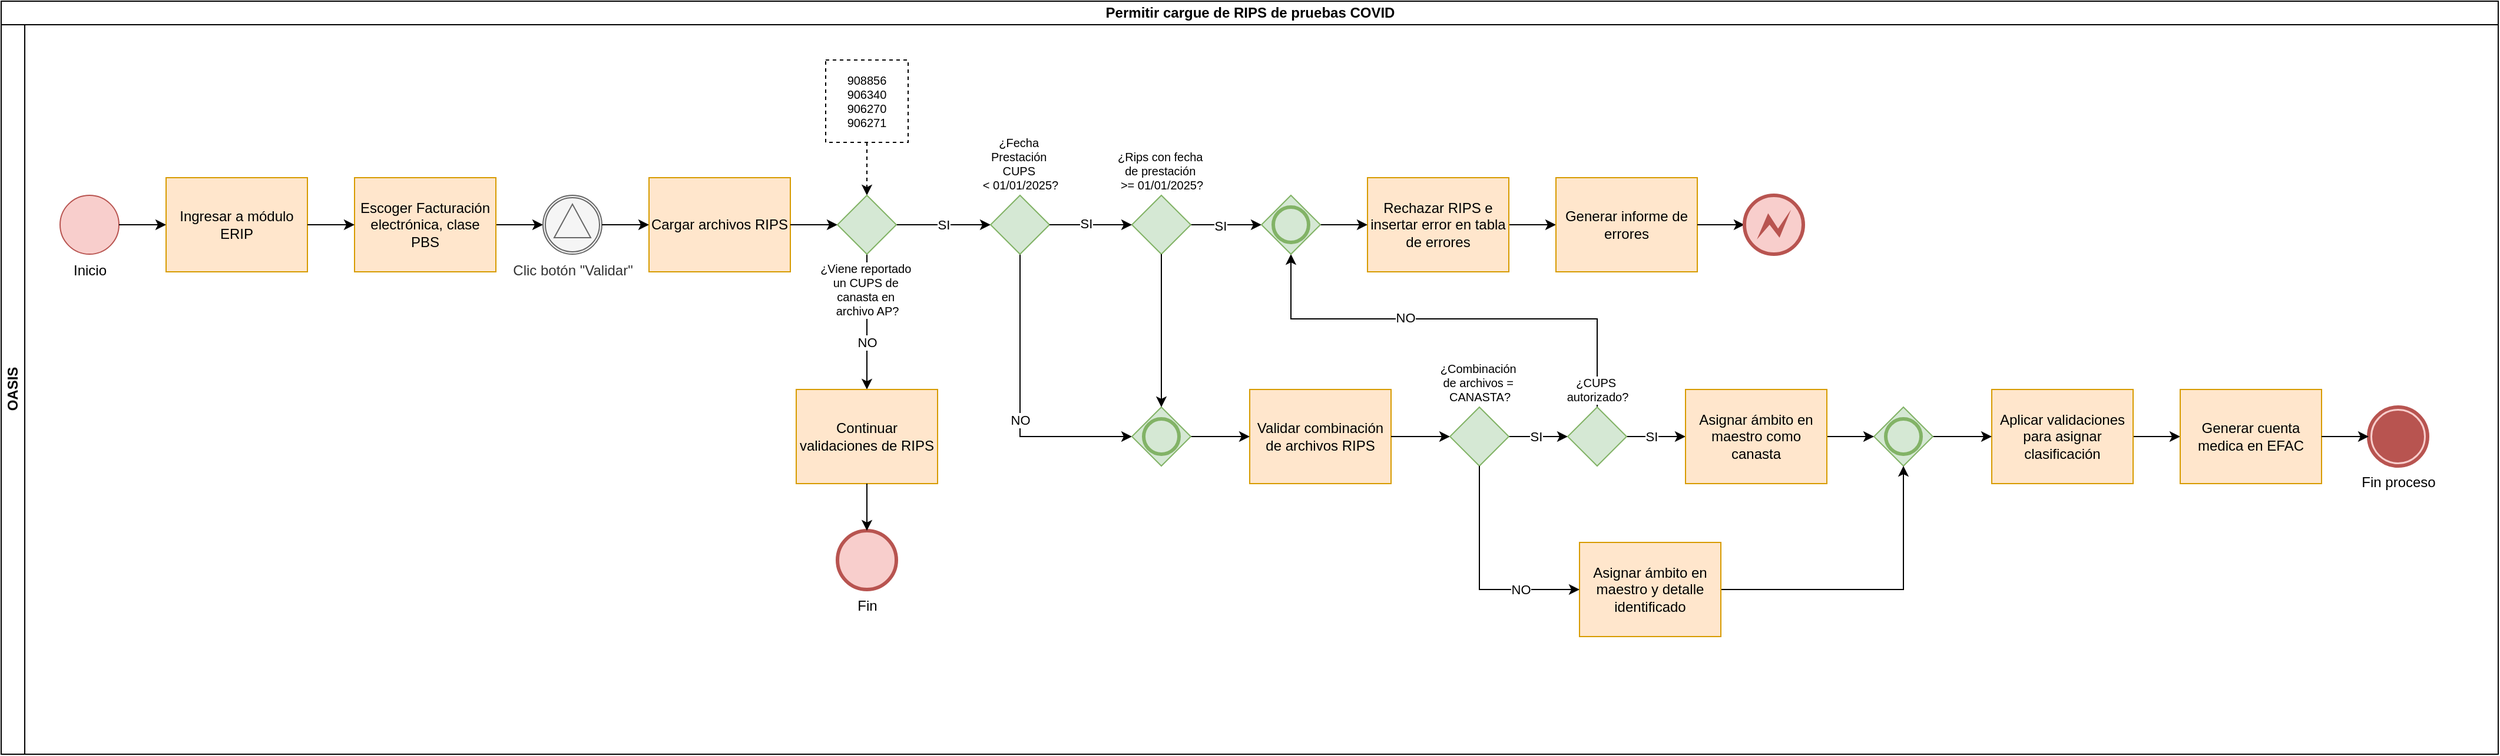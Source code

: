 <mxfile version="26.0.16">
  <diagram name="Página-1" id="Hdc81AM2Uc06f9mj2QX-">
    <mxGraphModel dx="1434" dy="746" grid="1" gridSize="10" guides="1" tooltips="1" connect="1" arrows="1" fold="1" page="1" pageScale="1" pageWidth="2910" pageHeight="1030" math="0" shadow="0">
      <root>
        <mxCell id="0" />
        <mxCell id="1" parent="0" />
        <mxCell id="HDhrtGJA4EhIXhscm4DT-1" value="&lt;font style=&quot;vertical-align: inherit;&quot;&gt;&lt;font style=&quot;vertical-align: inherit;&quot;&gt;Permitir cargue de RIPS de pruebas COVID&lt;/font&gt;&lt;/font&gt;" style="swimlane;childLayout=stackLayout;resizeParent=1;resizeParentMax=0;horizontal=1;startSize=20;horizontalStack=0;html=1;" parent="1" vertex="1">
          <mxGeometry x="70" y="80" width="2120" height="640" as="geometry" />
        </mxCell>
        <mxCell id="HDhrtGJA4EhIXhscm4DT-2" value="&lt;font style=&quot;vertical-align: inherit;&quot;&gt;&lt;font style=&quot;vertical-align: inherit;&quot;&gt;OASIS&lt;/font&gt;&lt;/font&gt;" style="swimlane;startSize=20;horizontal=0;html=1;" parent="HDhrtGJA4EhIXhscm4DT-1" vertex="1">
          <mxGeometry y="20" width="2120" height="620" as="geometry" />
        </mxCell>
        <mxCell id="HDhrtGJA4EhIXhscm4DT-44" style="edgeStyle=orthogonalEdgeStyle;rounded=0;orthogonalLoop=1;jettySize=auto;html=1;" parent="HDhrtGJA4EhIXhscm4DT-2" source="HDhrtGJA4EhIXhscm4DT-25" target="HDhrtGJA4EhIXhscm4DT-41" edge="1">
          <mxGeometry relative="1" as="geometry">
            <mxPoint x="910" y="330" as="targetPoint" />
            <Array as="points">
              <mxPoint x="735" y="330" />
            </Array>
          </mxGeometry>
        </mxCell>
        <mxCell id="HDhrtGJA4EhIXhscm4DT-45" value="NO" style="edgeLabel;html=1;align=center;verticalAlign=middle;resizable=0;points=[];" parent="HDhrtGJA4EhIXhscm4DT-44" vertex="1" connectable="0">
          <mxGeometry x="0.4" relative="1" as="geometry">
            <mxPoint y="-6" as="offset" />
          </mxGeometry>
        </mxCell>
        <mxCell id="HDhrtGJA4EhIXhscm4DT-37" style="edgeStyle=orthogonalEdgeStyle;rounded=0;orthogonalLoop=1;jettySize=auto;html=1;dashed=1;" parent="HDhrtGJA4EhIXhscm4DT-2" source="HDhrtGJA4EhIXhscm4DT-36" target="HDhrtGJA4EhIXhscm4DT-25" edge="1">
          <mxGeometry relative="1" as="geometry" />
        </mxCell>
        <mxCell id="HDhrtGJA4EhIXhscm4DT-5" value="Inicio" style="points=[[0.145,0.145,0],[0.5,0,0],[0.855,0.145,0],[1,0.5,0],[0.855,0.855,0],[0.5,1,0],[0.145,0.855,0],[0,0.5,0]];shape=mxgraph.bpmn.event;html=1;verticalLabelPosition=bottom;labelBackgroundColor=#ffffff;verticalAlign=top;align=center;perimeter=ellipsePerimeter;outlineConnect=0;aspect=fixed;outline=standard;symbol=general;fillColor=#f8cecc;strokeColor=#b85450;" parent="HDhrtGJA4EhIXhscm4DT-2" vertex="1">
          <mxGeometry x="50" y="145" width="50" height="50" as="geometry" />
        </mxCell>
        <mxCell id="HDhrtGJA4EhIXhscm4DT-7" value="Ingresar a módulo ERIP" style="points=[[0.25,0,0],[0.5,0,0],[0.75,0,0],[1,0.25,0],[1,0.5,0],[1,0.75,0],[0.75,1,0],[0.5,1,0],[0.25,1,0],[0,0.75,0],[0,0.5,0],[0,0.25,0]];shape=mxgraph.bpmn.task2;whiteSpace=wrap;rectStyle=rounded;size=10;html=1;container=1;expand=0;collapsible=0;taskMarker=user;fillColor=#ffe6cc;strokeColor=#d79b00;" parent="HDhrtGJA4EhIXhscm4DT-2" vertex="1">
          <mxGeometry x="140" y="130" width="120" height="80" as="geometry" />
        </mxCell>
        <mxCell id="HDhrtGJA4EhIXhscm4DT-6" style="edgeStyle=orthogonalEdgeStyle;rounded=0;orthogonalLoop=1;jettySize=auto;html=1;" parent="HDhrtGJA4EhIXhscm4DT-2" source="HDhrtGJA4EhIXhscm4DT-5" target="HDhrtGJA4EhIXhscm4DT-7" edge="1">
          <mxGeometry relative="1" as="geometry">
            <mxPoint x="140" y="170" as="targetPoint" />
          </mxGeometry>
        </mxCell>
        <mxCell id="HDhrtGJA4EhIXhscm4DT-11" style="edgeStyle=orthogonalEdgeStyle;rounded=0;orthogonalLoop=1;jettySize=auto;html=1;" parent="HDhrtGJA4EhIXhscm4DT-2" source="HDhrtGJA4EhIXhscm4DT-9" target="HDhrtGJA4EhIXhscm4DT-10" edge="1">
          <mxGeometry relative="1" as="geometry" />
        </mxCell>
        <mxCell id="HDhrtGJA4EhIXhscm4DT-9" value="Escoger Facturación electrónica, clase PBS" style="points=[[0.25,0,0],[0.5,0,0],[0.75,0,0],[1,0.25,0],[1,0.5,0],[1,0.75,0],[0.75,1,0],[0.5,1,0],[0.25,1,0],[0,0.75,0],[0,0.5,0],[0,0.25,0]];shape=mxgraph.bpmn.task2;whiteSpace=wrap;rectStyle=rounded;size=10;html=1;container=1;expand=0;collapsible=0;taskMarker=user;fillColor=#ffe6cc;strokeColor=#d79b00;" parent="HDhrtGJA4EhIXhscm4DT-2" vertex="1">
          <mxGeometry x="300" y="130" width="120" height="80" as="geometry" />
        </mxCell>
        <mxCell id="HDhrtGJA4EhIXhscm4DT-8" style="edgeStyle=orthogonalEdgeStyle;rounded=0;orthogonalLoop=1;jettySize=auto;html=1;" parent="HDhrtGJA4EhIXhscm4DT-2" source="HDhrtGJA4EhIXhscm4DT-7" target="HDhrtGJA4EhIXhscm4DT-9" edge="1">
          <mxGeometry relative="1" as="geometry">
            <mxPoint x="300" y="170" as="targetPoint" />
          </mxGeometry>
        </mxCell>
        <mxCell id="HDhrtGJA4EhIXhscm4DT-10" value="Clic botón &quot;Validar&quot;" style="points=[[0.145,0.145,0],[0.5,0,0],[0.855,0.145,0],[1,0.5,0],[0.855,0.855,0],[0.5,1,0],[0.145,0.855,0],[0,0.5,0]];shape=mxgraph.bpmn.event;html=1;verticalLabelPosition=bottom;labelBackgroundColor=#ffffff;verticalAlign=top;align=center;perimeter=ellipsePerimeter;outlineConnect=0;aspect=fixed;outline=catching;symbol=signal;fillColor=#f5f5f5;fontColor=#333333;strokeColor=#666666;" parent="HDhrtGJA4EhIXhscm4DT-2" vertex="1">
          <mxGeometry x="460" y="145" width="50" height="50" as="geometry" />
        </mxCell>
        <mxCell id="HDhrtGJA4EhIXhscm4DT-13" value="Cargar archivos RIPS" style="points=[[0.25,0,0],[0.5,0,0],[0.75,0,0],[1,0.25,0],[1,0.5,0],[1,0.75,0],[0.75,1,0],[0.5,1,0],[0.25,1,0],[0,0.75,0],[0,0.5,0],[0,0.25,0]];shape=mxgraph.bpmn.task2;whiteSpace=wrap;rectStyle=rounded;size=10;html=1;container=1;expand=0;collapsible=0;taskMarker=user;fillColor=#ffe6cc;strokeColor=#d79b00;" parent="HDhrtGJA4EhIXhscm4DT-2" vertex="1">
          <mxGeometry x="550" y="130" width="120" height="80" as="geometry" />
        </mxCell>
        <mxCell id="HDhrtGJA4EhIXhscm4DT-12" style="edgeStyle=orthogonalEdgeStyle;rounded=0;orthogonalLoop=1;jettySize=auto;html=1;" parent="HDhrtGJA4EhIXhscm4DT-2" source="HDhrtGJA4EhIXhscm4DT-10" target="HDhrtGJA4EhIXhscm4DT-13" edge="1">
          <mxGeometry relative="1" as="geometry">
            <mxPoint x="580" y="170" as="targetPoint" />
          </mxGeometry>
        </mxCell>
        <mxCell id="HDhrtGJA4EhIXhscm4DT-14" style="edgeStyle=orthogonalEdgeStyle;rounded=0;orthogonalLoop=1;jettySize=auto;html=1;" parent="HDhrtGJA4EhIXhscm4DT-2" source="HDhrtGJA4EhIXhscm4DT-13" target="HDhrtGJA4EhIXhscm4DT-25" edge="1">
          <mxGeometry relative="1" as="geometry">
            <mxPoint x="710" y="170" as="targetPoint" />
          </mxGeometry>
        </mxCell>
        <mxCell id="HDhrtGJA4EhIXhscm4DT-71" style="edgeStyle=orthogonalEdgeStyle;rounded=0;orthogonalLoop=1;jettySize=auto;html=1;" parent="HDhrtGJA4EhIXhscm4DT-2" source="HDhrtGJA4EhIXhscm4DT-17" target="HDhrtGJA4EhIXhscm4DT-20" edge="1">
          <mxGeometry relative="1" as="geometry" />
        </mxCell>
        <mxCell id="HDhrtGJA4EhIXhscm4DT-17" value="Rechazar RIPS e insertar error en tabla de errores" style="points=[[0.25,0,0],[0.5,0,0],[0.75,0,0],[1,0.25,0],[1,0.5,0],[1,0.75,0],[0.75,1,0],[0.5,1,0],[0.25,1,0],[0,0.75,0],[0,0.5,0],[0,0.25,0]];shape=mxgraph.bpmn.task2;whiteSpace=wrap;rectStyle=rounded;size=10;html=1;container=1;expand=0;collapsible=0;taskMarker=script;fillColor=#ffe6cc;strokeColor=#d79b00;" parent="HDhrtGJA4EhIXhscm4DT-2" vertex="1">
          <mxGeometry x="1160" y="130" width="120" height="80" as="geometry" />
        </mxCell>
        <mxCell id="HDhrtGJA4EhIXhscm4DT-20" value="Generar informe de errores" style="points=[[0.25,0,0],[0.5,0,0],[0.75,0,0],[1,0.25,0],[1,0.5,0],[1,0.75,0],[0.75,1,0],[0.5,1,0],[0.25,1,0],[0,0.75,0],[0,0.5,0],[0,0.25,0]];shape=mxgraph.bpmn.task2;whiteSpace=wrap;rectStyle=rounded;size=10;html=1;container=1;expand=0;collapsible=0;taskMarker=script;fillColor=#ffe6cc;strokeColor=#d79b00;" parent="HDhrtGJA4EhIXhscm4DT-2" vertex="1">
          <mxGeometry x="1320" y="130" width="120" height="80" as="geometry" />
        </mxCell>
        <mxCell id="HDhrtGJA4EhIXhscm4DT-26" style="edgeStyle=orthogonalEdgeStyle;rounded=0;orthogonalLoop=1;jettySize=auto;html=1;" parent="HDhrtGJA4EhIXhscm4DT-2" source="HDhrtGJA4EhIXhscm4DT-25" target="HDhrtGJA4EhIXhscm4DT-27" edge="1">
          <mxGeometry relative="1" as="geometry" />
        </mxCell>
        <mxCell id="HDhrtGJA4EhIXhscm4DT-28" value="SI" style="edgeLabel;html=1;align=center;verticalAlign=middle;resizable=0;points=[];" parent="HDhrtGJA4EhIXhscm4DT-26" vertex="1" connectable="0">
          <mxGeometry relative="1" as="geometry">
            <mxPoint as="offset" />
          </mxGeometry>
        </mxCell>
        <mxCell id="HDhrtGJA4EhIXhscm4DT-25" value="¿Viene reportado&amp;nbsp;&lt;div&gt;un CUPS de&amp;nbsp;&lt;/div&gt;&lt;div&gt;canasta en&amp;nbsp;&lt;/div&gt;&lt;div&gt;archivo AP?&lt;/div&gt;" style="points=[[0.25,0.25,0],[0.5,0,0],[0.75,0.25,0],[1,0.5,0],[0.75,0.75,0],[0.5,1,0],[0.25,0.75,0],[0,0.5,0]];shape=mxgraph.bpmn.gateway2;html=1;verticalLabelPosition=bottom;labelBackgroundColor=#ffffff;verticalAlign=top;align=center;perimeter=rhombusPerimeter;outlineConnect=0;outline=none;symbol=none;fillColor=#d5e8d4;strokeColor=#82b366;fontSize=10;labelPosition=center;" parent="HDhrtGJA4EhIXhscm4DT-2" vertex="1">
          <mxGeometry x="710" y="145" width="50" height="50" as="geometry" />
        </mxCell>
        <mxCell id="HDhrtGJA4EhIXhscm4DT-52" style="edgeStyle=orthogonalEdgeStyle;rounded=0;orthogonalLoop=1;jettySize=auto;html=1;entryX=0;entryY=0.5;entryDx=0;entryDy=0;entryPerimeter=0;" parent="HDhrtGJA4EhIXhscm4DT-2" source="HDhrtGJA4EhIXhscm4DT-27" target="3i6kgNWMvXPRFTRG9guR-5" edge="1">
          <mxGeometry relative="1" as="geometry">
            <mxPoint x="865" y="325" as="targetPoint" />
            <Array as="points">
              <mxPoint x="865" y="350" />
              <mxPoint x="890" y="350" />
            </Array>
          </mxGeometry>
        </mxCell>
        <mxCell id="HDhrtGJA4EhIXhscm4DT-55" value="NO" style="edgeLabel;html=1;align=center;verticalAlign=middle;resizable=0;points=[];" parent="HDhrtGJA4EhIXhscm4DT-52" vertex="1" connectable="0">
          <mxGeometry x="0.092" relative="1" as="geometry">
            <mxPoint y="4" as="offset" />
          </mxGeometry>
        </mxCell>
        <mxCell id="HDhrtGJA4EhIXhscm4DT-27" value="¿Fecha&amp;nbsp;&lt;div&gt;Prestación&amp;nbsp;&lt;div&gt;CUPS&amp;nbsp;&lt;/div&gt;&lt;div&gt;&amp;lt; 01/01/2025?&lt;/div&gt;&lt;/div&gt;" style="points=[[0.25,0.25,0],[0.5,0,0],[0.75,0.25,0],[1,0.5,0],[0.75,0.75,0],[0.5,1,0],[0.25,0.75,0],[0,0.5,0]];shape=mxgraph.bpmn.gateway2;html=1;verticalLabelPosition=top;labelBackgroundColor=#ffffff;verticalAlign=bottom;align=center;perimeter=rhombusPerimeter;outlineConnect=0;outline=none;symbol=none;fillColor=#d5e8d4;strokeColor=#82b366;fontSize=10;labelPosition=center;" parent="HDhrtGJA4EhIXhscm4DT-2" vertex="1">
          <mxGeometry x="840" y="145" width="50" height="50" as="geometry" />
        </mxCell>
        <mxCell id="HDhrtGJA4EhIXhscm4DT-38" style="edgeStyle=orthogonalEdgeStyle;rounded=0;orthogonalLoop=1;jettySize=auto;html=1;entryX=0;entryY=0.5;entryDx=0;entryDy=0;entryPerimeter=0;" parent="HDhrtGJA4EhIXhscm4DT-2" source="HDhrtGJA4EhIXhscm4DT-30" target="HDhrtGJA4EhIXhscm4DT-69" edge="1">
          <mxGeometry relative="1" as="geometry">
            <mxPoint x="1020" y="170" as="targetPoint" />
          </mxGeometry>
        </mxCell>
        <mxCell id="HDhrtGJA4EhIXhscm4DT-39" value="SI" style="edgeLabel;html=1;align=center;verticalAlign=middle;resizable=0;points=[];" parent="HDhrtGJA4EhIXhscm4DT-38" vertex="1" connectable="0">
          <mxGeometry x="-0.16" y="-1" relative="1" as="geometry">
            <mxPoint as="offset" />
          </mxGeometry>
        </mxCell>
        <mxCell id="HDhrtGJA4EhIXhscm4DT-30" value="¿Rips con fecha&amp;nbsp;&lt;div&gt;de prestación&amp;nbsp;&lt;/div&gt;&lt;div&gt;&amp;gt;= 01/01/2025?&lt;/div&gt;" style="points=[[0.25,0.25,0],[0.5,0,0],[0.75,0.25,0],[1,0.5,0],[0.75,0.75,0],[0.5,1,0],[0.25,0.75,0],[0,0.5,0]];shape=mxgraph.bpmn.gateway2;html=1;verticalLabelPosition=top;labelBackgroundColor=#ffffff;verticalAlign=bottom;align=center;perimeter=rhombusPerimeter;outlineConnect=0;outline=none;symbol=none;fillColor=#d5e8d4;strokeColor=#82b366;fontSize=10;labelPosition=center;" parent="HDhrtGJA4EhIXhscm4DT-2" vertex="1">
          <mxGeometry x="960" y="145" width="50" height="50" as="geometry" />
        </mxCell>
        <mxCell id="HDhrtGJA4EhIXhscm4DT-29" style="edgeStyle=orthogonalEdgeStyle;rounded=0;orthogonalLoop=1;jettySize=auto;html=1;" parent="HDhrtGJA4EhIXhscm4DT-2" source="HDhrtGJA4EhIXhscm4DT-27" target="HDhrtGJA4EhIXhscm4DT-30" edge="1">
          <mxGeometry relative="1" as="geometry">
            <mxPoint x="920" y="170" as="targetPoint" />
          </mxGeometry>
        </mxCell>
        <mxCell id="HDhrtGJA4EhIXhscm4DT-35" value="SI" style="edgeLabel;html=1;align=center;verticalAlign=middle;resizable=0;points=[];" parent="HDhrtGJA4EhIXhscm4DT-29" vertex="1" connectable="0">
          <mxGeometry x="-0.12" y="1" relative="1" as="geometry">
            <mxPoint as="offset" />
          </mxGeometry>
        </mxCell>
        <mxCell id="HDhrtGJA4EhIXhscm4DT-36" value="908856&lt;div&gt;906340&lt;/div&gt;&lt;div&gt;906270&lt;/div&gt;&lt;div&gt;906271&lt;/div&gt;" style="text;html=1;align=center;verticalAlign=middle;whiteSpace=wrap;rounded=0;strokeColor=default;dashed=1;fontSize=10;" parent="HDhrtGJA4EhIXhscm4DT-2" vertex="1">
          <mxGeometry x="700" y="30" width="70" height="70" as="geometry" />
        </mxCell>
        <mxCell id="HDhrtGJA4EhIXhscm4DT-41" value="Continuar validaciones de RIPS" style="points=[[0.25,0,0],[0.5,0,0],[0.75,0,0],[1,0.25,0],[1,0.5,0],[1,0.75,0],[0.75,1,0],[0.5,1,0],[0.25,1,0],[0,0.75,0],[0,0.5,0],[0,0.25,0]];shape=mxgraph.bpmn.task2;whiteSpace=wrap;rectStyle=rounded;size=10;html=1;container=1;expand=0;collapsible=0;taskMarker=script;fillColor=#ffe6cc;strokeColor=#d79b00;" parent="HDhrtGJA4EhIXhscm4DT-2" vertex="1">
          <mxGeometry x="675" y="310" width="120" height="80" as="geometry" />
        </mxCell>
        <mxCell id="HDhrtGJA4EhIXhscm4DT-50" value="Validar combinación de archivos RIPS" style="points=[[0.25,0,0],[0.5,0,0],[0.75,0,0],[1,0.25,0],[1,0.5,0],[1,0.75,0],[0.75,1,0],[0.5,1,0],[0.25,1,0],[0,0.75,0],[0,0.5,0],[0,0.25,0]];shape=mxgraph.bpmn.task2;whiteSpace=wrap;rectStyle=rounded;size=10;html=1;container=1;expand=0;collapsible=0;taskMarker=script;fillColor=#ffe6cc;strokeColor=#d79b00;" parent="HDhrtGJA4EhIXhscm4DT-2" vertex="1">
          <mxGeometry x="1060" y="310" width="120" height="80" as="geometry" />
        </mxCell>
        <mxCell id="HDhrtGJA4EhIXhscm4DT-61" style="edgeStyle=orthogonalEdgeStyle;rounded=0;orthogonalLoop=1;jettySize=auto;html=1;" parent="HDhrtGJA4EhIXhscm4DT-2" source="HDhrtGJA4EhIXhscm4DT-57" target="HDhrtGJA4EhIXhscm4DT-60" edge="1">
          <mxGeometry relative="1" as="geometry" />
        </mxCell>
        <mxCell id="HDhrtGJA4EhIXhscm4DT-57" value="Aplicar validaciones para asignar clasificación" style="points=[[0.25,0,0],[0.5,0,0],[0.75,0,0],[1,0.25,0],[1,0.5,0],[1,0.75,0],[0.75,1,0],[0.5,1,0],[0.25,1,0],[0,0.75,0],[0,0.5,0],[0,0.25,0]];shape=mxgraph.bpmn.task2;whiteSpace=wrap;rectStyle=rounded;size=10;html=1;container=1;expand=0;collapsible=0;taskMarker=script;fillColor=#ffe6cc;strokeColor=#d79b00;" parent="HDhrtGJA4EhIXhscm4DT-2" vertex="1">
          <mxGeometry x="1690" y="310" width="120" height="80" as="geometry" />
        </mxCell>
        <mxCell id="HDhrtGJA4EhIXhscm4DT-56" style="edgeStyle=orthogonalEdgeStyle;rounded=0;orthogonalLoop=1;jettySize=auto;html=1;" parent="HDhrtGJA4EhIXhscm4DT-2" source="HDhrtGJA4EhIXhscm4DT-50" target="HDhrtGJA4EhIXhscm4DT-62" edge="1">
          <mxGeometry relative="1" as="geometry">
            <mxPoint x="1100" y="350" as="targetPoint" />
          </mxGeometry>
        </mxCell>
        <mxCell id="HDhrtGJA4EhIXhscm4DT-60" value="Generar cuenta medica en EFAC" style="points=[[0.25,0,0],[0.5,0,0],[0.75,0,0],[1,0.25,0],[1,0.5,0],[1,0.75,0],[0.75,1,0],[0.5,1,0],[0.25,1,0],[0,0.75,0],[0,0.5,0],[0,0.25,0]];shape=mxgraph.bpmn.task2;whiteSpace=wrap;rectStyle=rounded;size=10;html=1;container=1;expand=0;collapsible=0;taskMarker=script;fillColor=#ffe6cc;strokeColor=#d79b00;" parent="HDhrtGJA4EhIXhscm4DT-2" vertex="1">
          <mxGeometry x="1850" y="310" width="120" height="80" as="geometry" />
        </mxCell>
        <mxCell id="HDhrtGJA4EhIXhscm4DT-63" style="edgeStyle=orthogonalEdgeStyle;rounded=0;orthogonalLoop=1;jettySize=auto;html=1;" parent="HDhrtGJA4EhIXhscm4DT-2" source="HDhrtGJA4EhIXhscm4DT-62" target="HDhrtGJA4EhIXhscm4DT-65" edge="1">
          <mxGeometry relative="1" as="geometry">
            <mxPoint x="1115" y="450" as="targetPoint" />
          </mxGeometry>
        </mxCell>
        <mxCell id="HDhrtGJA4EhIXhscm4DT-64" value="SI" style="edgeLabel;html=1;align=center;verticalAlign=middle;resizable=0;points=[];" parent="HDhrtGJA4EhIXhscm4DT-63" vertex="1" connectable="0">
          <mxGeometry x="-0.073" relative="1" as="geometry">
            <mxPoint as="offset" />
          </mxGeometry>
        </mxCell>
        <mxCell id="HDhrtGJA4EhIXhscm4DT-62" value="¿Combinación&amp;nbsp;&lt;div&gt;de&amp;nbsp;&lt;span style=&quot;background-color: light-dark(rgb(255, 255, 255), rgb(18, 18, 18)); color: light-dark(rgb(0, 0, 0), rgb(255, 255, 255));&quot;&gt;archivos =&amp;nbsp;&lt;/span&gt;&lt;div&gt;CANASTA?&lt;/div&gt;&lt;/div&gt;" style="points=[[0.25,0.25,0],[0.5,0,0],[0.75,0.25,0],[1,0.5,0],[0.75,0.75,0],[0.5,1,0],[0.25,0.75,0],[0,0.5,0]];shape=mxgraph.bpmn.gateway2;html=1;verticalLabelPosition=top;labelBackgroundColor=#ffffff;verticalAlign=bottom;align=center;perimeter=rhombusPerimeter;outlineConnect=0;outline=none;symbol=none;fillColor=#d5e8d4;strokeColor=#82b366;fontSize=10;labelPosition=center;" parent="HDhrtGJA4EhIXhscm4DT-2" vertex="1">
          <mxGeometry x="1230" y="325" width="50" height="50" as="geometry" />
        </mxCell>
        <mxCell id="HDhrtGJA4EhIXhscm4DT-66" style="edgeStyle=orthogonalEdgeStyle;rounded=0;orthogonalLoop=1;jettySize=auto;html=1;entryX=0;entryY=0.5;entryDx=0;entryDy=0;entryPerimeter=0;" parent="HDhrtGJA4EhIXhscm4DT-2" source="HDhrtGJA4EhIXhscm4DT-65" target="3i6kgNWMvXPRFTRG9guR-3" edge="1">
          <mxGeometry relative="1" as="geometry" />
        </mxCell>
        <mxCell id="HDhrtGJA4EhIXhscm4DT-67" value="SI" style="edgeLabel;html=1;align=center;verticalAlign=middle;resizable=0;points=[];" parent="HDhrtGJA4EhIXhscm4DT-66" vertex="1" connectable="0">
          <mxGeometry x="-0.16" relative="1" as="geometry">
            <mxPoint as="offset" />
          </mxGeometry>
        </mxCell>
        <mxCell id="HDhrtGJA4EhIXhscm4DT-68" style="edgeStyle=orthogonalEdgeStyle;rounded=0;orthogonalLoop=1;jettySize=auto;html=1;" parent="HDhrtGJA4EhIXhscm4DT-2" source="HDhrtGJA4EhIXhscm4DT-65" target="HDhrtGJA4EhIXhscm4DT-69" edge="1">
          <mxGeometry relative="1" as="geometry">
            <mxPoint x="1225" y="430" as="targetPoint" />
            <Array as="points">
              <mxPoint x="1355" y="250" />
              <mxPoint x="1095" y="250" />
            </Array>
          </mxGeometry>
        </mxCell>
        <mxCell id="zmFZ9z0Is56uA_JvmbYl-2" value="NO" style="edgeLabel;html=1;align=center;verticalAlign=middle;resizable=0;points=[];" parent="HDhrtGJA4EhIXhscm4DT-68" vertex="1" connectable="0">
          <mxGeometry x="0.223" y="-1" relative="1" as="geometry">
            <mxPoint as="offset" />
          </mxGeometry>
        </mxCell>
        <mxCell id="HDhrtGJA4EhIXhscm4DT-65" value="¿CUPS&amp;nbsp;&lt;div&gt;autorizado?&lt;/div&gt;" style="points=[[0.25,0.25,0],[0.5,0,0],[0.75,0.25,0],[1,0.5,0],[0.75,0.75,0],[0.5,1,0],[0.25,0.75,0],[0,0.5,0]];shape=mxgraph.bpmn.gateway2;html=1;verticalLabelPosition=top;labelBackgroundColor=#ffffff;verticalAlign=bottom;align=center;perimeter=rhombusPerimeter;outlineConnect=0;outline=none;symbol=none;fillColor=#d5e8d4;strokeColor=#82b366;fontSize=10;labelPosition=center;" parent="HDhrtGJA4EhIXhscm4DT-2" vertex="1">
          <mxGeometry x="1330" y="325" width="50" height="50" as="geometry" />
        </mxCell>
        <mxCell id="HDhrtGJA4EhIXhscm4DT-70" style="edgeStyle=orthogonalEdgeStyle;rounded=0;orthogonalLoop=1;jettySize=auto;html=1;" parent="HDhrtGJA4EhIXhscm4DT-2" source="HDhrtGJA4EhIXhscm4DT-69" target="HDhrtGJA4EhIXhscm4DT-17" edge="1">
          <mxGeometry relative="1" as="geometry" />
        </mxCell>
        <mxCell id="HDhrtGJA4EhIXhscm4DT-69" value="" style="points=[[0.25,0.25,0],[0.5,0,0],[0.75,0.25,0],[1,0.5,0],[0.75,0.75,0],[0.5,1,0],[0.25,0.75,0],[0,0.5,0]];shape=mxgraph.bpmn.gateway2;html=1;verticalLabelPosition=bottom;labelBackgroundColor=#ffffff;verticalAlign=top;align=center;perimeter=rhombusPerimeter;outlineConnect=0;outline=end;symbol=general;fillColor=#d5e8d4;strokeColor=#82b366;" parent="HDhrtGJA4EhIXhscm4DT-2" vertex="1">
          <mxGeometry x="1070" y="145" width="50" height="50" as="geometry" />
        </mxCell>
        <mxCell id="HDhrtGJA4EhIXhscm4DT-72" style="edgeStyle=orthogonalEdgeStyle;rounded=0;orthogonalLoop=1;jettySize=auto;html=1;entryX=0;entryY=0.5;entryDx=0;entryDy=0;entryPerimeter=0;" parent="HDhrtGJA4EhIXhscm4DT-2" source="HDhrtGJA4EhIXhscm4DT-20" target="HDhrtGJA4EhIXhscm4DT-74" edge="1">
          <mxGeometry relative="1" as="geometry">
            <mxPoint x="1480" y="170" as="targetPoint" />
          </mxGeometry>
        </mxCell>
        <mxCell id="HDhrtGJA4EhIXhscm4DT-74" value="" style="points=[[0.145,0.145,0],[0.5,0,0],[0.855,0.145,0],[1,0.5,0],[0.855,0.855,0],[0.5,1,0],[0.145,0.855,0],[0,0.5,0]];shape=mxgraph.bpmn.event;html=1;verticalLabelPosition=bottom;labelBackgroundColor=#ffffff;verticalAlign=top;align=center;perimeter=ellipsePerimeter;outlineConnect=0;aspect=fixed;outline=end;symbol=error;fillColor=#f8cecc;strokeColor=#b85450;" parent="HDhrtGJA4EhIXhscm4DT-2" vertex="1">
          <mxGeometry x="1480" y="145" width="50" height="50" as="geometry" />
        </mxCell>
        <mxCell id="zmFZ9z0Is56uA_JvmbYl-6" style="edgeStyle=orthogonalEdgeStyle;rounded=0;orthogonalLoop=1;jettySize=auto;html=1;" parent="HDhrtGJA4EhIXhscm4DT-2" source="zmFZ9z0Is56uA_JvmbYl-5" target="HDhrtGJA4EhIXhscm4DT-57" edge="1">
          <mxGeometry relative="1" as="geometry" />
        </mxCell>
        <mxCell id="zmFZ9z0Is56uA_JvmbYl-5" value="" style="points=[[0.25,0.25,0],[0.5,0,0],[0.75,0.25,0],[1,0.5,0],[0.75,0.75,0],[0.5,1,0],[0.25,0.75,0],[0,0.5,0]];shape=mxgraph.bpmn.gateway2;html=1;verticalLabelPosition=bottom;labelBackgroundColor=#ffffff;verticalAlign=top;align=center;perimeter=rhombusPerimeter;outlineConnect=0;outline=end;symbol=general;fillColor=#d5e8d4;strokeColor=#82b366;" parent="HDhrtGJA4EhIXhscm4DT-2" vertex="1">
          <mxGeometry x="1590" y="325" width="50" height="50" as="geometry" />
        </mxCell>
        <mxCell id="zmFZ9z0Is56uA_JvmbYl-7" style="edgeStyle=orthogonalEdgeStyle;rounded=0;orthogonalLoop=1;jettySize=auto;html=1;" parent="HDhrtGJA4EhIXhscm4DT-2" source="zmFZ9z0Is56uA_JvmbYl-3" target="zmFZ9z0Is56uA_JvmbYl-5" edge="1">
          <mxGeometry relative="1" as="geometry" />
        </mxCell>
        <mxCell id="zmFZ9z0Is56uA_JvmbYl-3" value="&lt;font style=&quot;vertical-align: inherit;&quot;&gt;&lt;font style=&quot;vertical-align: inherit;&quot;&gt;Asignar ámbito en maestro y detalle identificado&lt;/font&gt;&lt;/font&gt;" style="points=[[0.25,0,0],[0.5,0,0],[0.75,0,0],[1,0.25,0],[1,0.5,0],[1,0.75,0],[0.75,1,0],[0.5,1,0],[0.25,1,0],[0,0.75,0],[0,0.5,0],[0,0.25,0]];shape=mxgraph.bpmn.task2;whiteSpace=wrap;rectStyle=rounded;size=10;html=1;container=1;expand=0;collapsible=0;taskMarker=script;fillColor=#ffe6cc;strokeColor=#d79b00;" parent="HDhrtGJA4EhIXhscm4DT-2" vertex="1">
          <mxGeometry x="1340" y="440" width="120" height="80" as="geometry" />
        </mxCell>
        <mxCell id="zmFZ9z0Is56uA_JvmbYl-1" style="edgeStyle=orthogonalEdgeStyle;rounded=0;orthogonalLoop=1;jettySize=auto;html=1;" parent="HDhrtGJA4EhIXhscm4DT-2" source="HDhrtGJA4EhIXhscm4DT-62" target="zmFZ9z0Is56uA_JvmbYl-3" edge="1">
          <mxGeometry relative="1" as="geometry">
            <mxPoint x="1115" y="480" as="targetPoint" />
            <Array as="points">
              <mxPoint x="1255" y="480" />
            </Array>
          </mxGeometry>
        </mxCell>
        <mxCell id="zmFZ9z0Is56uA_JvmbYl-4" value="NO" style="edgeLabel;html=1;align=center;verticalAlign=middle;resizable=0;points=[];" parent="zmFZ9z0Is56uA_JvmbYl-1" vertex="1" connectable="0">
          <mxGeometry x="-0.139" relative="1" as="geometry">
            <mxPoint x="35" y="23" as="offset" />
          </mxGeometry>
        </mxCell>
        <mxCell id="zmFZ9z0Is56uA_JvmbYl-10" value="Fin proceso" style="points=[[0.145,0.145,0],[0.5,0,0],[0.855,0.145,0],[1,0.5,0],[0.855,0.855,0],[0.5,1,0],[0.145,0.855,0],[0,0.5,0]];shape=mxgraph.bpmn.event;html=1;verticalLabelPosition=bottom;labelBackgroundColor=#ffffff;verticalAlign=top;align=center;perimeter=ellipsePerimeter;outlineConnect=0;aspect=fixed;outline=end;symbol=terminate;fillColor=#f8cecc;strokeColor=#b85450;" parent="HDhrtGJA4EhIXhscm4DT-2" vertex="1">
          <mxGeometry x="2010" y="325" width="50" height="50" as="geometry" />
        </mxCell>
        <mxCell id="zmFZ9z0Is56uA_JvmbYl-8" style="edgeStyle=orthogonalEdgeStyle;rounded=0;orthogonalLoop=1;jettySize=auto;html=1;" parent="HDhrtGJA4EhIXhscm4DT-2" source="HDhrtGJA4EhIXhscm4DT-60" target="zmFZ9z0Is56uA_JvmbYl-10" edge="1">
          <mxGeometry relative="1" as="geometry">
            <mxPoint x="2005" y="350" as="targetPoint" />
          </mxGeometry>
        </mxCell>
        <mxCell id="3i6kgNWMvXPRFTRG9guR-2" value="&lt;font style=&quot;vertical-align: inherit;&quot;&gt;&lt;font style=&quot;vertical-align: inherit;&quot;&gt;Fin&lt;/font&gt;&lt;/font&gt;" style="points=[[0.145,0.145,0],[0.5,0,0],[0.855,0.145,0],[1,0.5,0],[0.855,0.855,0],[0.5,1,0],[0.145,0.855,0],[0,0.5,0]];shape=mxgraph.bpmn.event;html=1;verticalLabelPosition=bottom;labelBackgroundColor=#ffffff;verticalAlign=top;align=center;perimeter=ellipsePerimeter;outlineConnect=0;aspect=fixed;outline=end;symbol=terminate2;fillColor=#f8cecc;strokeColor=#b85450;" vertex="1" parent="HDhrtGJA4EhIXhscm4DT-2">
          <mxGeometry x="710" y="430" width="50" height="50" as="geometry" />
        </mxCell>
        <mxCell id="3i6kgNWMvXPRFTRG9guR-1" style="edgeStyle=orthogonalEdgeStyle;rounded=0;orthogonalLoop=1;jettySize=auto;html=1;" edge="1" parent="HDhrtGJA4EhIXhscm4DT-2" source="HDhrtGJA4EhIXhscm4DT-41" target="3i6kgNWMvXPRFTRG9guR-2">
          <mxGeometry relative="1" as="geometry">
            <mxPoint x="735" y="440" as="targetPoint" />
          </mxGeometry>
        </mxCell>
        <mxCell id="3i6kgNWMvXPRFTRG9guR-8" style="edgeStyle=orthogonalEdgeStyle;rounded=0;orthogonalLoop=1;jettySize=auto;html=1;" edge="1" parent="HDhrtGJA4EhIXhscm4DT-2" source="3i6kgNWMvXPRFTRG9guR-3" target="zmFZ9z0Is56uA_JvmbYl-5">
          <mxGeometry relative="1" as="geometry" />
        </mxCell>
        <mxCell id="3i6kgNWMvXPRFTRG9guR-3" value="&lt;font style=&quot;vertical-align: inherit;&quot;&gt;&lt;font style=&quot;vertical-align: inherit;&quot;&gt;Asignar ámbito en maestro como canasta&lt;/font&gt;&lt;/font&gt;" style="points=[[0.25,0,0],[0.5,0,0],[0.75,0,0],[1,0.25,0],[1,0.5,0],[1,0.75,0],[0.75,1,0],[0.5,1,0],[0.25,1,0],[0,0.75,0],[0,0.5,0],[0,0.25,0]];shape=mxgraph.bpmn.task2;whiteSpace=wrap;rectStyle=rounded;size=10;html=1;container=1;expand=0;collapsible=0;taskMarker=script;fillColor=#ffe6cc;strokeColor=#d79b00;" vertex="1" parent="HDhrtGJA4EhIXhscm4DT-2">
          <mxGeometry x="1430" y="310" width="120" height="80" as="geometry" />
        </mxCell>
        <mxCell id="3i6kgNWMvXPRFTRG9guR-7" style="edgeStyle=orthogonalEdgeStyle;rounded=0;orthogonalLoop=1;jettySize=auto;html=1;" edge="1" parent="HDhrtGJA4EhIXhscm4DT-2" source="3i6kgNWMvXPRFTRG9guR-5" target="HDhrtGJA4EhIXhscm4DT-50">
          <mxGeometry relative="1" as="geometry" />
        </mxCell>
        <mxCell id="3i6kgNWMvXPRFTRG9guR-5" value="" style="points=[[0.25,0.25,0],[0.5,0,0],[0.75,0.25,0],[1,0.5,0],[0.75,0.75,0],[0.5,1,0],[0.25,0.75,0],[0,0.5,0]];shape=mxgraph.bpmn.gateway2;html=1;verticalLabelPosition=bottom;labelBackgroundColor=#ffffff;verticalAlign=top;align=center;perimeter=rhombusPerimeter;outlineConnect=0;outline=end;symbol=general;fillColor=#d5e8d4;strokeColor=#82b366;" vertex="1" parent="HDhrtGJA4EhIXhscm4DT-2">
          <mxGeometry x="960" y="325" width="50" height="50" as="geometry" />
        </mxCell>
        <mxCell id="3i6kgNWMvXPRFTRG9guR-6" style="edgeStyle=orthogonalEdgeStyle;rounded=0;orthogonalLoop=1;jettySize=auto;html=1;entryX=0.5;entryY=0;entryDx=0;entryDy=0;entryPerimeter=0;" edge="1" parent="HDhrtGJA4EhIXhscm4DT-2" source="HDhrtGJA4EhIXhscm4DT-30" target="3i6kgNWMvXPRFTRG9guR-5">
          <mxGeometry relative="1" as="geometry" />
        </mxCell>
      </root>
    </mxGraphModel>
  </diagram>
</mxfile>
